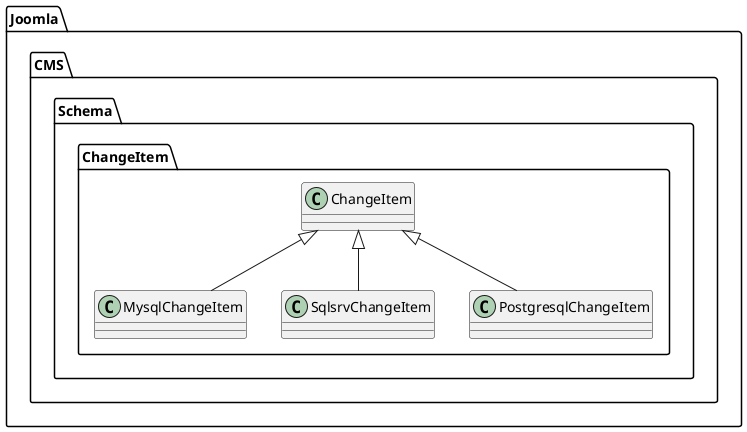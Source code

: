@startuml
class Joomla.CMS.Schema.ChangeItem.MysqlChangeItem
Joomla.CMS.Schema.ChangeItem.ChangeItem <|-- Joomla.CMS.Schema.ChangeItem.MysqlChangeItem

class Joomla.CMS.Schema.ChangeItem.SqlsrvChangeItem
Joomla.CMS.Schema.ChangeItem.ChangeItem <|-- Joomla.CMS.Schema.ChangeItem.SqlsrvChangeItem
class Joomla.CMS.Schema.ChangeItem.PostgresqlChangeItem
Joomla.CMS.Schema.ChangeItem.ChangeItem <|-- Joomla.CMS.Schema.ChangeItem.PostgresqlChangeItem
@enduml
